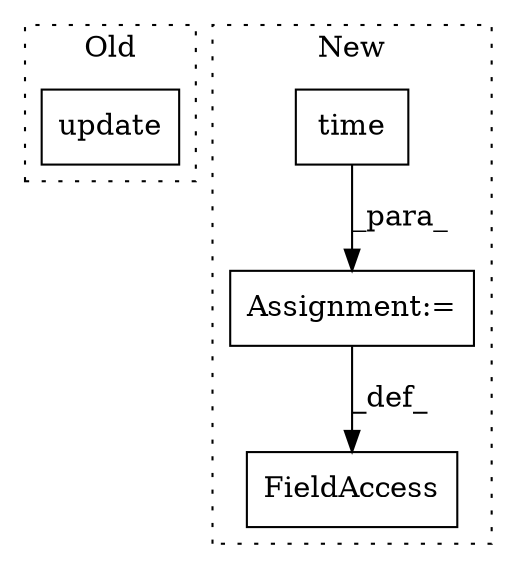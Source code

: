 digraph G {
subgraph cluster0 {
1 [label="update" a="32" s="2438,2466" l="7,1" shape="box"];
label = "Old";
style="dotted";
}
subgraph cluster1 {
2 [label="time" a="32" s="2599" l="6" shape="box"];
3 [label="Assignment:=" a="7" s="2593" l="1" shape="box"];
4 [label="FieldAccess" a="22" s="2577" l="16" shape="box"];
label = "New";
style="dotted";
}
2 -> 3 [label="_para_"];
3 -> 4 [label="_def_"];
}